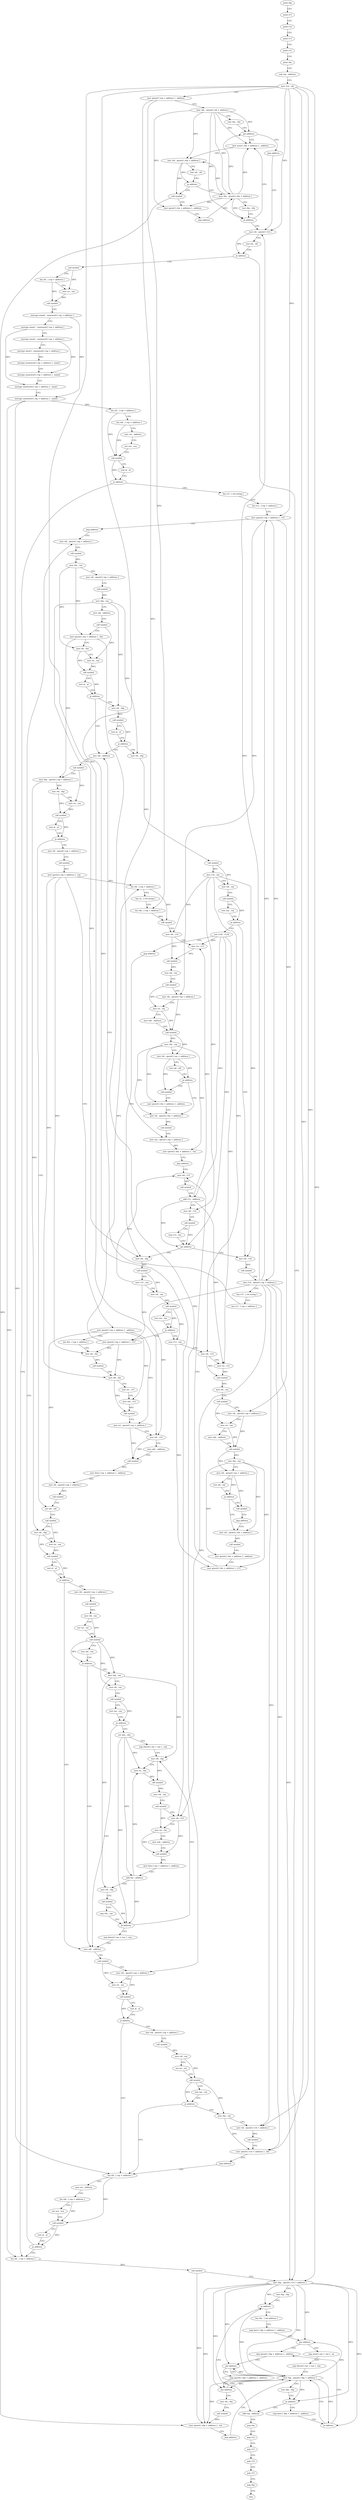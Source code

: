 digraph "func" {
"86240" [label = "push rbp" ]
"86241" [label = "push r15" ]
"86243" [label = "push r14" ]
"86245" [label = "push r13" ]
"86247" [label = "push r12" ]
"86249" [label = "push rbx" ]
"86250" [label = "sub rsp , address" ]
"86257" [label = "mov r14 , rdi" ]
"86260" [label = "mov qword [ rsp + address ] , address" ]
"86269" [label = "mov rbx , qword [ rdi + address ]" ]
"86273" [label = "test rbx , rbx" ]
"86276" [label = "jne address" ]
"86297" [label = "mov word [ rbx + address ] , address" ]
"86278" [label = "jmp address" ]
"86303" [label = "mov rdi , qword [ rbx + address ]" ]
"86307" [label = "test rdi , rdi" ]
"86310" [label = "je address" ]
"86288" [label = "mov rbx , qword [ rbx + address ]" ]
"86312" [label = "call symbol" ]
"86327" [label = "mov rdi , qword [ r14 ]" ]
"86292" [label = "test rbx , rbx" ]
"86295" [label = "je address" ]
"86317" [label = "mov qword [ rbx + address ] , address" ]
"86325" [label = "jmp address" ]
"86330" [label = "test rdi , rdi" ]
"86333" [label = "je address" ]
"87227" [label = "mov rbp , qword [ r14 + address ]" ]
"86339" [label = "call symbol" ]
"87231" [label = "test rbp , rbp" ]
"87234" [label = "je address" ]
"87307" [label = "add rsp , address" ]
"87236" [label = "lea rbx , [ rel address ]" ]
"86344" [label = "lea rdi , [ rsp + address ]" ]
"86349" [label = "mov rsi , rax" ]
"86352" [label = "call symbol" ]
"86357" [label = "movups xmm0 , xmmword [ rsp + address ]" ]
"86362" [label = "movups xmm1 , xmmword [ rsp + address ]" ]
"86367" [label = "movups xmm2 , xmmword [ rsp + address ]" ]
"86372" [label = "movups xmm3 , xmmword [ rsp + address ]" ]
"86377" [label = "movaps xmmword [ rsp + address ] , xmm3" ]
"86385" [label = "movaps xmmword [ rsp + address ] , xmm2" ]
"86393" [label = "movaps xmmword [ rsp + address ] , xmm1" ]
"86401" [label = "movaps xmmword [ rsp + address ] , xmm0" ]
"86406" [label = "lea rdi , [ rsp + address ]" ]
"86411" [label = "lea rdx , [ rsp + address ]" ]
"86416" [label = "mov esi , address" ]
"86421" [label = "xor ecx , ecx" ]
"86423" [label = "call symbol" ]
"86428" [label = "test al , al" ]
"86430" [label = "je address" ]
"87217" [label = "lea rdi , [ rsp + address ]" ]
"86436" [label = "lea r15 , [ rel string ]" ]
"87314" [label = "pop rbx" ]
"87315" [label = "pop r12" ]
"87317" [label = "pop r13" ]
"87319" [label = "pop r14" ]
"87321" [label = "pop r15" ]
"87323" [label = "pop rbp" ]
"87324" [label = "retn" ]
"87243" [label = "cmp byte [ rbp + address ] , address" ]
"87247" [label = "jne address" ]
"87279" [label = "cmp qword [ rbp + address ] , address" ]
"87249" [label = "nop word [ rax + rax ] , ax" ]
"87222" [label = "call symbol" ]
"86443" [label = "lea r12 , [ rsp + address ]" ]
"86448" [label = "mov qword [ rsp + address ] , r14" ]
"86453" [label = "jmp address" ]
"86494" [label = "mov rdi , qword [ rsp + address ]" ]
"87284" [label = "jne address" ]
"87264" [label = "mov rbp , qword [ rbp + address ]" ]
"87286" [label = "cmp qword [ rbp + address ] , address" ]
"87259" [label = "nop dword [ rax + rax ] , eax" ]
"86499" [label = "call symbol" ]
"86504" [label = "mov rbx , rax" ]
"86507" [label = "mov rdi , qword [ rsp + address ]" ]
"86512" [label = "call symbol" ]
"86517" [label = "mov rbp , rax" ]
"86520" [label = "mov edi , address" ]
"86525" [label = "call symbol" ]
"86530" [label = "mov qword [ rsp + address ] , rbx" ]
"86535" [label = "mov rdi , rbx" ]
"86538" [label = "mov rsi , rax" ]
"86541" [label = "call symbol" ]
"86546" [label = "test al , al" ]
"86548" [label = "je address" ]
"86889" [label = "mov edi , address" ]
"86554" [label = "mov rdi , rbp" ]
"87268" [label = "test rbp , rbp" ]
"87271" [label = "je address" ]
"87273" [label = "cmp byte [ rbp + address ] , address" ]
"87291" [label = "jne address" ]
"87293" [label = "mov rdi , rbx" ]
"87277" [label = "je address" ]
"86894" [label = "call symbol" ]
"86899" [label = "mov rbp , qword [ rsp + address ]" ]
"86904" [label = "mov rdi , rbp" ]
"86907" [label = "mov rsi , rax" ]
"86910" [label = "call symbol" ]
"86915" [label = "test al , al" ]
"86917" [label = "je address" ]
"87002" [label = "xor edi , edi" ]
"86919" [label = "mov rdi , qword [ rsp + address ]" ]
"86557" [label = "call symbol" ]
"86562" [label = "test al , al" ]
"86564" [label = "je address" ]
"86570" [label = "mov rdi , rbp" ]
"87296" [label = "call symbol" ]
"87301" [label = "mov qword [ rbp + address ] , rax" ]
"87305" [label = "jmp address" ]
"87004" [label = "call symbol" ]
"87009" [label = "mov rdi , rbp" ]
"87012" [label = "mov rsi , rax" ]
"87015" [label = "call symbol" ]
"87020" [label = "test al , al" ]
"87022" [label = "je address" ]
"87136" [label = "mov edi , address" ]
"87024" [label = "mov rdi , qword [ rsp + address ]" ]
"86924" [label = "call symbol" ]
"86929" [label = "mov qword [ rsp + address ] , rax" ]
"86934" [label = "mov qword [ rsp + address ] , address" ]
"86943" [label = "lea rbx , [ rsp + address ]" ]
"86948" [label = "mov rdi , rbx" ]
"86951" [label = "call symbol" ]
"86956" [label = "mov rdi , rbx" ]
"86959" [label = "mov rsi , r15" ]
"86962" [label = "mov rdx , r12" ]
"86965" [label = "call symbol" ]
"86970" [label = "mov rsi , qword [ rsp + address ]" ]
"86975" [label = "mov rdi , r14" ]
"86978" [label = "mov edx , address" ]
"86983" [label = "call symbol" ]
"86988" [label = "mov byte [ rax + address ] , address" ]
"86992" [label = "mov rdi , qword [ rsp + address ]" ]
"86997" [label = "call symbol" ]
"86573" [label = "call symbol" ]
"86578" [label = "mov r14 , rax" ]
"86581" [label = "mov rdi , rax" ]
"86584" [label = "call symbol" ]
"86589" [label = "test rax , rax" ]
"86592" [label = "je address" ]
"86864" [label = "mov rdi , r14" ]
"86598" [label = "xor r12d , r12d" ]
"87141" [label = "call symbol" ]
"87146" [label = "mov rdi , qword [ rsp + address ]" ]
"87151" [label = "mov rsi , rax" ]
"87154" [label = "call symbol" ]
"87159" [label = "test al , al" ]
"87161" [label = "je address" ]
"86464" [label = "lea rdi , [ rsp + address ]" ]
"87167" [label = "mov rdi , qword [ rsp + address ]" ]
"87029" [label = "call symbol" ]
"87034" [label = "mov rdi , rax" ]
"87037" [label = "xor esi , esi" ]
"87039" [label = "call symbol" ]
"87044" [label = "test rax , rax" ]
"87047" [label = "je address" ]
"87049" [label = "mov rbp , rax" ]
"86867" [label = "call symbol" ]
"86872" [label = "mov r14 , qword [ rsp + address ]" ]
"86877" [label = "lea r15 , [ rel string ]" ]
"86884" [label = "lea r12 , [ rsp + address ]" ]
"86601" [label = "jmp address" ]
"86658" [label = "mov rdi , rbp" ]
"86469" [label = "mov esi , address" ]
"86474" [label = "lea rdx , [ rsp + address ]" ]
"86479" [label = "xor ecx , ecx" ]
"86481" [label = "call symbol" ]
"86486" [label = "test al , al" ]
"86488" [label = "je address" ]
"87172" [label = "call symbol" ]
"87177" [label = "mov rdi , rax" ]
"87180" [label = "xor esi , esi" ]
"87182" [label = "call symbol" ]
"87187" [label = "test rax , rax" ]
"87190" [label = "je address" ]
"87196" [label = "mov rbx , rax" ]
"87052" [label = "mov rdi , rax" ]
"87055" [label = "call symbol" ]
"87060" [label = "test rax , rax" ]
"87063" [label = "je address" ]
"87065" [label = "xor ebx , ebx" ]
"86661" [label = "call symbol" ]
"86666" [label = "mov r15 , rax" ]
"86669" [label = "mov rdi , rax" ]
"86672" [label = "call symbol" ]
"86677" [label = "test rax , rax" ]
"86680" [label = "je address" ]
"86752" [label = "mov qword [ rsp + address ] , r15" ]
"86682" [label = "mov r13 , rax" ]
"87199" [label = "mov rdi , qword [ r14 + address ]" ]
"87203" [label = "call symbol" ]
"87208" [label = "mov qword [ r14 + address ] , rbx" ]
"87212" [label = "jmp address" ]
"87067" [label = "nop dword [ rax + rax ] , eax" ]
"87072" [label = "mov rdi , rbp" ]
"86757" [label = "lea rdi , [ rsp + address ]" ]
"86762" [label = "lea rsi , [ rel string ]" ]
"86769" [label = "lea rdx , [ rsp + address ]" ]
"86774" [label = "call symbol" ]
"86779" [label = "mov rdi , r14" ]
"86782" [label = "mov rsi , r12" ]
"86785" [label = "call symbol" ]
"86790" [label = "mov rdi , rax" ]
"86793" [label = "call symbol" ]
"86798" [label = "mov rdi , qword [ rsp + address ]" ]
"86803" [label = "mov rsi , rax" ]
"86806" [label = "mov edx , address" ]
"86811" [label = "call symbol" ]
"86816" [label = "mov rbx , rax" ]
"86819" [label = "mov rdi , qword [ rax + address ]" ]
"86823" [label = "test rdi , rdi" ]
"86826" [label = "je address" ]
"86841" [label = "mov rdi , qword [ rbx + address ]" ]
"86828" [label = "call symbol" ]
"86685" [label = "mov rdi , r14" ]
"86688" [label = "mov rsi , r12" ]
"86691" [label = "call symbol" ]
"86696" [label = "mov rdi , rax" ]
"86699" [label = "call symbol" ]
"86704" [label = "mov rdi , qword [ rsp + address ]" ]
"86709" [label = "mov rsi , rax" ]
"86712" [label = "mov edx , address" ]
"86717" [label = "call symbol" ]
"86722" [label = "mov rbx , rax" ]
"86725" [label = "mov rdi , qword [ rax + address ]" ]
"86729" [label = "test rdi , rdi" ]
"86732" [label = "je address" ]
"86608" [label = "mov rdi , qword [ rbx + address ]" ]
"86734" [label = "call symbol" ]
"87075" [label = "mov rsi , rbx" ]
"87078" [label = "call symbol" ]
"87083" [label = "mov rdi , rax" ]
"87086" [label = "call symbol" ]
"87091" [label = "mov rdi , r14" ]
"87094" [label = "mov rsi , rax" ]
"87097" [label = "mov edx , address" ]
"87102" [label = "call symbol" ]
"87107" [label = "mov byte [ rax + address ] , address" ]
"87111" [label = "add rbx , address" ]
"87115" [label = "mov rdi , rbp" ]
"87118" [label = "call symbol" ]
"87123" [label = "cmp rbx , rax" ]
"87126" [label = "jb address" ]
"87128" [label = "nop dword [ rax + rax ] , eax" ]
"86845" [label = "call symbol" ]
"86850" [label = "mov rax , qword [ rsp + address ]" ]
"86855" [label = "mov qword [ rbx + address ] , rax" ]
"86859" [label = "jmp address" ]
"86629" [label = "mov rdi , r15" ]
"86833" [label = "mov qword [ rbx + address ] , address" ]
"86612" [label = "call symbol" ]
"86617" [label = "mov qword [ rbx + address ] , address" ]
"86625" [label = "mov qword [ rbx + address ] , r13" ]
"86739" [label = "jmp address" ]
"86632" [label = "call symbol" ]
"86637" [label = "add r12 , address" ]
"86641" [label = "mov rdi , r14" ]
"86644" [label = "call symbol" ]
"86649" [label = "cmp r12 , rax" ]
"86652" [label = "jae address" ]
"86240" -> "86241" [ label = "CFG" ]
"86241" -> "86243" [ label = "CFG" ]
"86243" -> "86245" [ label = "CFG" ]
"86245" -> "86247" [ label = "CFG" ]
"86247" -> "86249" [ label = "CFG" ]
"86249" -> "86250" [ label = "CFG" ]
"86250" -> "86257" [ label = "CFG" ]
"86257" -> "86260" [ label = "CFG" ]
"86257" -> "86327" [ label = "DFG" ]
"86257" -> "87227" [ label = "DFG" ]
"86257" -> "86448" [ label = "DFG" ]
"86257" -> "86975" [ label = "DFG" ]
"86257" -> "87199" [ label = "DFG" ]
"86257" -> "87208" [ label = "DFG" ]
"86257" -> "87091" [ label = "DFG" ]
"86260" -> "86269" [ label = "CFG" ]
"86260" -> "86850" [ label = "DFG" ]
"86260" -> "86769" [ label = "DFG" ]
"86269" -> "86273" [ label = "CFG" ]
"86269" -> "86276" [ label = "DFG" ]
"86269" -> "86297" [ label = "DFG" ]
"86269" -> "86303" [ label = "DFG" ]
"86269" -> "86288" [ label = "DFG" ]
"86269" -> "86295" [ label = "DFG" ]
"86269" -> "86317" [ label = "DFG" ]
"86273" -> "86276" [ label = "CFG" ]
"86276" -> "86297" [ label = "CFG" ]
"86276" -> "86278" [ label = "CFG" ]
"86297" -> "86303" [ label = "CFG" ]
"86278" -> "86327" [ label = "CFG" ]
"86303" -> "86307" [ label = "CFG" ]
"86303" -> "86310" [ label = "DFG" ]
"86303" -> "86312" [ label = "DFG" ]
"86307" -> "86310" [ label = "CFG" ]
"86310" -> "86288" [ label = "CFG" ]
"86310" -> "86312" [ label = "CFG" ]
"86288" -> "86292" [ label = "CFG" ]
"86288" -> "86276" [ label = "DFG" ]
"86288" -> "86297" [ label = "DFG" ]
"86288" -> "86303" [ label = "DFG" ]
"86288" -> "86295" [ label = "DFG" ]
"86288" -> "86317" [ label = "DFG" ]
"86312" -> "86317" [ label = "CFG" ]
"86312" -> "87301" [ label = "DFG" ]
"86327" -> "86330" [ label = "CFG" ]
"86327" -> "86333" [ label = "DFG" ]
"86292" -> "86295" [ label = "CFG" ]
"86295" -> "86327" [ label = "CFG" ]
"86295" -> "86297" [ label = "CFG" ]
"86317" -> "86325" [ label = "CFG" ]
"86325" -> "86288" [ label = "CFG" ]
"86330" -> "86333" [ label = "CFG" ]
"86333" -> "87227" [ label = "CFG" ]
"86333" -> "86339" [ label = "CFG" ]
"87227" -> "87231" [ label = "CFG" ]
"87227" -> "87234" [ label = "DFG" ]
"87227" -> "87247" [ label = "DFG" ]
"87227" -> "87284" [ label = "DFG" ]
"87227" -> "87264" [ label = "DFG" ]
"87227" -> "87271" [ label = "DFG" ]
"87227" -> "87291" [ label = "DFG" ]
"87227" -> "87277" [ label = "DFG" ]
"87227" -> "87301" [ label = "DFG" ]
"86339" -> "86344" [ label = "CFG" ]
"86339" -> "86349" [ label = "DFG" ]
"87231" -> "87234" [ label = "CFG" ]
"87234" -> "87307" [ label = "CFG" ]
"87234" -> "87236" [ label = "CFG" ]
"87307" -> "87314" [ label = "CFG" ]
"87236" -> "87243" [ label = "CFG" ]
"86344" -> "86349" [ label = "CFG" ]
"86344" -> "86352" [ label = "DFG" ]
"86349" -> "86352" [ label = "DFG" ]
"86352" -> "86357" [ label = "CFG" ]
"86357" -> "86362" [ label = "CFG" ]
"86357" -> "86401" [ label = "DFG" ]
"86362" -> "86367" [ label = "CFG" ]
"86362" -> "86393" [ label = "DFG" ]
"86367" -> "86372" [ label = "CFG" ]
"86367" -> "86385" [ label = "DFG" ]
"86372" -> "86377" [ label = "DFG" ]
"86377" -> "86385" [ label = "CFG" ]
"86385" -> "86393" [ label = "CFG" ]
"86393" -> "86401" [ label = "CFG" ]
"86401" -> "86406" [ label = "DFG" ]
"86401" -> "87217" [ label = "DFG" ]
"86401" -> "86464" [ label = "DFG" ]
"86406" -> "86411" [ label = "CFG" ]
"86406" -> "86423" [ label = "DFG" ]
"86411" -> "86416" [ label = "CFG" ]
"86411" -> "86423" [ label = "DFG" ]
"86416" -> "86421" [ label = "CFG" ]
"86421" -> "86423" [ label = "CFG" ]
"86423" -> "86428" [ label = "CFG" ]
"86423" -> "86430" [ label = "DFG" ]
"86428" -> "86430" [ label = "CFG" ]
"86430" -> "87217" [ label = "CFG" ]
"86430" -> "86436" [ label = "CFG" ]
"87217" -> "87222" [ label = "DFG" ]
"86436" -> "86443" [ label = "CFG" ]
"87314" -> "87315" [ label = "CFG" ]
"87315" -> "87317" [ label = "CFG" ]
"87317" -> "87319" [ label = "CFG" ]
"87319" -> "87321" [ label = "CFG" ]
"87321" -> "87323" [ label = "CFG" ]
"87323" -> "87324" [ label = "CFG" ]
"87243" -> "87247" [ label = "CFG" ]
"87247" -> "87279" [ label = "CFG" ]
"87247" -> "87249" [ label = "CFG" ]
"87279" -> "87284" [ label = "CFG" ]
"87249" -> "87259" [ label = "CFG" ]
"87222" -> "87227" [ label = "CFG" ]
"87222" -> "87301" [ label = "DFG" ]
"86443" -> "86448" [ label = "CFG" ]
"86448" -> "86453" [ label = "CFG" ]
"86448" -> "86872" [ label = "DFG" ]
"86448" -> "86798" [ label = "DFG" ]
"86448" -> "86704" [ label = "DFG" ]
"86453" -> "86494" [ label = "CFG" ]
"86494" -> "86499" [ label = "CFG" ]
"87284" -> "87264" [ label = "CFG" ]
"87284" -> "87286" [ label = "CFG" ]
"87264" -> "87268" [ label = "CFG" ]
"87264" -> "87234" [ label = "DFG" ]
"87264" -> "87247" [ label = "DFG" ]
"87264" -> "87284" [ label = "DFG" ]
"87264" -> "87271" [ label = "DFG" ]
"87264" -> "87291" [ label = "DFG" ]
"87264" -> "87277" [ label = "DFG" ]
"87264" -> "87301" [ label = "DFG" ]
"87286" -> "87291" [ label = "CFG" ]
"87259" -> "87264" [ label = "CFG" ]
"86499" -> "86504" [ label = "DFG" ]
"86504" -> "86507" [ label = "CFG" ]
"86504" -> "86530" [ label = "DFG" ]
"86504" -> "86535" [ label = "DFG" ]
"86507" -> "86512" [ label = "CFG" ]
"86512" -> "86517" [ label = "DFG" ]
"86517" -> "86520" [ label = "CFG" ]
"86517" -> "86554" [ label = "DFG" ]
"86517" -> "86570" [ label = "DFG" ]
"86517" -> "86658" [ label = "DFG" ]
"86520" -> "86525" [ label = "CFG" ]
"86525" -> "86530" [ label = "CFG" ]
"86525" -> "86538" [ label = "DFG" ]
"86530" -> "86535" [ label = "CFG" ]
"86530" -> "86899" [ label = "DFG" ]
"86530" -> "87146" [ label = "DFG" ]
"86535" -> "86538" [ label = "CFG" ]
"86535" -> "86541" [ label = "DFG" ]
"86538" -> "86541" [ label = "DFG" ]
"86541" -> "86546" [ label = "CFG" ]
"86541" -> "86548" [ label = "DFG" ]
"86546" -> "86548" [ label = "CFG" ]
"86548" -> "86889" [ label = "CFG" ]
"86548" -> "86554" [ label = "CFG" ]
"86889" -> "86894" [ label = "CFG" ]
"86554" -> "86557" [ label = "DFG" ]
"87268" -> "87271" [ label = "CFG" ]
"87271" -> "87307" [ label = "CFG" ]
"87271" -> "87273" [ label = "CFG" ]
"87273" -> "87277" [ label = "CFG" ]
"87291" -> "87264" [ label = "CFG" ]
"87291" -> "87293" [ label = "CFG" ]
"87293" -> "87296" [ label = "CFG" ]
"87277" -> "87264" [ label = "CFG" ]
"87277" -> "87279" [ label = "CFG" ]
"86894" -> "86899" [ label = "CFG" ]
"86894" -> "86907" [ label = "DFG" ]
"86899" -> "86904" [ label = "DFG" ]
"86899" -> "87009" [ label = "DFG" ]
"86904" -> "86907" [ label = "CFG" ]
"86904" -> "86910" [ label = "DFG" ]
"86907" -> "86910" [ label = "DFG" ]
"86910" -> "86915" [ label = "CFG" ]
"86910" -> "86917" [ label = "DFG" ]
"86915" -> "86917" [ label = "CFG" ]
"86917" -> "87002" [ label = "CFG" ]
"86917" -> "86919" [ label = "CFG" ]
"87002" -> "87004" [ label = "CFG" ]
"86919" -> "86924" [ label = "CFG" ]
"86557" -> "86562" [ label = "CFG" ]
"86557" -> "86564" [ label = "DFG" ]
"86562" -> "86564" [ label = "CFG" ]
"86564" -> "86889" [ label = "CFG" ]
"86564" -> "86570" [ label = "CFG" ]
"86570" -> "86573" [ label = "DFG" ]
"87296" -> "87301" [ label = "DFG" ]
"87301" -> "87305" [ label = "CFG" ]
"87305" -> "87264" [ label = "CFG" ]
"87004" -> "87009" [ label = "CFG" ]
"87004" -> "87012" [ label = "DFG" ]
"87009" -> "87012" [ label = "CFG" ]
"87009" -> "87015" [ label = "DFG" ]
"87012" -> "87015" [ label = "DFG" ]
"87015" -> "87020" [ label = "CFG" ]
"87015" -> "87022" [ label = "DFG" ]
"87020" -> "87022" [ label = "CFG" ]
"87022" -> "87136" [ label = "CFG" ]
"87022" -> "87024" [ label = "CFG" ]
"87136" -> "87141" [ label = "CFG" ]
"87024" -> "87029" [ label = "CFG" ]
"86924" -> "86929" [ label = "DFG" ]
"86929" -> "86934" [ label = "CFG" ]
"86929" -> "86948" [ label = "DFG" ]
"86929" -> "86956" [ label = "DFG" ]
"86929" -> "86757" [ label = "DFG" ]
"86934" -> "86943" [ label = "CFG" ]
"86934" -> "86970" [ label = "DFG" ]
"86934" -> "86992" [ label = "DFG" ]
"86934" -> "86962" [ label = "DFG" ]
"86943" -> "86948" [ label = "CFG" ]
"86948" -> "86951" [ label = "DFG" ]
"86951" -> "86956" [ label = "CFG" ]
"86956" -> "86959" [ label = "CFG" ]
"86956" -> "86965" [ label = "DFG" ]
"86959" -> "86962" [ label = "CFG" ]
"86962" -> "86965" [ label = "DFG" ]
"86965" -> "86970" [ label = "CFG" ]
"86970" -> "86975" [ label = "CFG" ]
"86970" -> "86983" [ label = "DFG" ]
"86975" -> "86978" [ label = "CFG" ]
"86975" -> "86983" [ label = "DFG" ]
"86978" -> "86983" [ label = "CFG" ]
"86983" -> "86988" [ label = "DFG" ]
"86988" -> "86992" [ label = "CFG" ]
"86992" -> "86997" [ label = "DFG" ]
"86997" -> "87002" [ label = "CFG" ]
"86573" -> "86578" [ label = "DFG" ]
"86573" -> "86581" [ label = "DFG" ]
"86578" -> "86581" [ label = "CFG" ]
"86578" -> "86864" [ label = "DFG" ]
"86578" -> "86779" [ label = "DFG" ]
"86578" -> "86685" [ label = "DFG" ]
"86578" -> "86641" [ label = "DFG" ]
"86581" -> "86584" [ label = "CFG" ]
"86584" -> "86589" [ label = "CFG" ]
"86584" -> "86592" [ label = "DFG" ]
"86589" -> "86592" [ label = "CFG" ]
"86592" -> "86864" [ label = "CFG" ]
"86592" -> "86598" [ label = "CFG" ]
"86864" -> "86867" [ label = "DFG" ]
"86598" -> "86601" [ label = "CFG" ]
"86598" -> "86782" [ label = "DFG" ]
"86598" -> "86688" [ label = "DFG" ]
"86598" -> "86637" [ label = "DFG" ]
"86598" -> "86652" [ label = "DFG" ]
"87141" -> "87146" [ label = "CFG" ]
"87141" -> "87151" [ label = "DFG" ]
"87146" -> "87151" [ label = "CFG" ]
"87146" -> "87154" [ label = "DFG" ]
"87151" -> "87154" [ label = "DFG" ]
"87154" -> "87159" [ label = "CFG" ]
"87154" -> "87161" [ label = "DFG" ]
"87159" -> "87161" [ label = "CFG" ]
"87161" -> "86464" [ label = "CFG" ]
"87161" -> "87167" [ label = "CFG" ]
"86464" -> "86469" [ label = "CFG" ]
"86464" -> "86481" [ label = "DFG" ]
"87167" -> "87172" [ label = "CFG" ]
"87029" -> "87034" [ label = "DFG" ]
"87034" -> "87037" [ label = "CFG" ]
"87034" -> "87039" [ label = "DFG" ]
"87037" -> "87039" [ label = "CFG" ]
"87039" -> "87044" [ label = "CFG" ]
"87039" -> "87047" [ label = "DFG" ]
"87039" -> "87049" [ label = "DFG" ]
"87039" -> "87052" [ label = "DFG" ]
"87044" -> "87047" [ label = "CFG" ]
"87047" -> "87136" [ label = "CFG" ]
"87047" -> "87049" [ label = "CFG" ]
"87049" -> "87052" [ label = "CFG" ]
"87049" -> "87072" [ label = "DFG" ]
"87049" -> "87115" [ label = "DFG" ]
"86867" -> "86872" [ label = "CFG" ]
"86872" -> "86877" [ label = "CFG" ]
"86872" -> "86327" [ label = "DFG" ]
"86872" -> "87227" [ label = "DFG" ]
"86872" -> "86448" [ label = "DFG" ]
"86872" -> "86975" [ label = "DFG" ]
"86872" -> "87199" [ label = "DFG" ]
"86872" -> "87208" [ label = "DFG" ]
"86872" -> "87091" [ label = "DFG" ]
"86877" -> "86884" [ label = "CFG" ]
"86884" -> "86889" [ label = "CFG" ]
"86601" -> "86658" [ label = "CFG" ]
"86658" -> "86661" [ label = "DFG" ]
"86469" -> "86474" [ label = "CFG" ]
"86474" -> "86479" [ label = "CFG" ]
"86474" -> "86481" [ label = "DFG" ]
"86479" -> "86481" [ label = "CFG" ]
"86481" -> "86486" [ label = "CFG" ]
"86481" -> "86488" [ label = "DFG" ]
"86486" -> "86488" [ label = "CFG" ]
"86488" -> "87217" [ label = "CFG" ]
"86488" -> "86494" [ label = "CFG" ]
"87172" -> "87177" [ label = "DFG" ]
"87177" -> "87180" [ label = "CFG" ]
"87177" -> "87182" [ label = "DFG" ]
"87180" -> "87182" [ label = "CFG" ]
"87182" -> "87187" [ label = "CFG" ]
"87182" -> "87190" [ label = "DFG" ]
"87182" -> "87196" [ label = "DFG" ]
"87187" -> "87190" [ label = "CFG" ]
"87190" -> "86464" [ label = "CFG" ]
"87190" -> "87196" [ label = "CFG" ]
"87196" -> "87199" [ label = "CFG" ]
"87196" -> "87208" [ label = "DFG" ]
"87052" -> "87055" [ label = "CFG" ]
"87055" -> "87060" [ label = "CFG" ]
"87055" -> "87063" [ label = "DFG" ]
"87060" -> "87063" [ label = "CFG" ]
"87063" -> "87136" [ label = "CFG" ]
"87063" -> "87065" [ label = "CFG" ]
"87065" -> "87067" [ label = "CFG" ]
"87065" -> "87075" [ label = "DFG" ]
"87065" -> "87111" [ label = "DFG" ]
"87065" -> "87126" [ label = "DFG" ]
"86661" -> "86666" [ label = "DFG" ]
"86661" -> "86669" [ label = "DFG" ]
"86666" -> "86669" [ label = "CFG" ]
"86666" -> "86752" [ label = "DFG" ]
"86666" -> "86629" [ label = "DFG" ]
"86669" -> "86672" [ label = "DFG" ]
"86672" -> "86677" [ label = "CFG" ]
"86672" -> "86680" [ label = "DFG" ]
"86672" -> "86682" [ label = "DFG" ]
"86677" -> "86680" [ label = "CFG" ]
"86680" -> "86752" [ label = "CFG" ]
"86680" -> "86682" [ label = "CFG" ]
"86752" -> "86757" [ label = "DFG" ]
"86752" -> "86948" [ label = "DFG" ]
"86752" -> "86956" [ label = "DFG" ]
"86682" -> "86685" [ label = "CFG" ]
"86682" -> "86625" [ label = "DFG" ]
"87199" -> "87203" [ label = "DFG" ]
"87203" -> "87208" [ label = "CFG" ]
"87208" -> "87212" [ label = "CFG" ]
"87212" -> "86464" [ label = "CFG" ]
"87067" -> "87072" [ label = "CFG" ]
"87072" -> "87075" [ label = "CFG" ]
"87072" -> "87078" [ label = "DFG" ]
"86757" -> "86762" [ label = "CFG" ]
"86757" -> "86774" [ label = "DFG" ]
"86762" -> "86769" [ label = "CFG" ]
"86769" -> "86774" [ label = "DFG" ]
"86774" -> "86779" [ label = "CFG" ]
"86779" -> "86782" [ label = "CFG" ]
"86779" -> "86785" [ label = "DFG" ]
"86782" -> "86785" [ label = "DFG" ]
"86785" -> "86790" [ label = "DFG" ]
"86790" -> "86793" [ label = "CFG" ]
"86793" -> "86798" [ label = "CFG" ]
"86793" -> "86803" [ label = "DFG" ]
"86798" -> "86803" [ label = "CFG" ]
"86798" -> "86811" [ label = "DFG" ]
"86803" -> "86806" [ label = "CFG" ]
"86803" -> "86811" [ label = "DFG" ]
"86806" -> "86811" [ label = "CFG" ]
"86811" -> "86816" [ label = "DFG" ]
"86811" -> "86819" [ label = "DFG" ]
"86816" -> "86819" [ label = "CFG" ]
"86816" -> "86841" [ label = "DFG" ]
"86816" -> "86855" [ label = "DFG" ]
"86816" -> "86833" [ label = "DFG" ]
"86819" -> "86823" [ label = "CFG" ]
"86819" -> "86826" [ label = "DFG" ]
"86819" -> "86828" [ label = "DFG" ]
"86823" -> "86826" [ label = "CFG" ]
"86826" -> "86841" [ label = "CFG" ]
"86826" -> "86828" [ label = "CFG" ]
"86841" -> "86845" [ label = "DFG" ]
"86828" -> "86833" [ label = "CFG" ]
"86685" -> "86688" [ label = "CFG" ]
"86685" -> "86691" [ label = "DFG" ]
"86688" -> "86691" [ label = "DFG" ]
"86691" -> "86696" [ label = "DFG" ]
"86696" -> "86699" [ label = "CFG" ]
"86699" -> "86704" [ label = "CFG" ]
"86699" -> "86709" [ label = "DFG" ]
"86704" -> "86709" [ label = "CFG" ]
"86704" -> "86717" [ label = "DFG" ]
"86709" -> "86712" [ label = "CFG" ]
"86709" -> "86717" [ label = "DFG" ]
"86712" -> "86717" [ label = "CFG" ]
"86717" -> "86722" [ label = "DFG" ]
"86717" -> "86725" [ label = "DFG" ]
"86722" -> "86725" [ label = "CFG" ]
"86722" -> "86608" [ label = "DFG" ]
"86722" -> "86617" [ label = "DFG" ]
"86722" -> "86625" [ label = "DFG" ]
"86725" -> "86729" [ label = "CFG" ]
"86725" -> "86732" [ label = "DFG" ]
"86725" -> "86734" [ label = "DFG" ]
"86729" -> "86732" [ label = "CFG" ]
"86732" -> "86608" [ label = "CFG" ]
"86732" -> "86734" [ label = "CFG" ]
"86608" -> "86612" [ label = "DFG" ]
"86734" -> "86739" [ label = "CFG" ]
"87075" -> "87078" [ label = "DFG" ]
"87078" -> "87083" [ label = "DFG" ]
"87083" -> "87086" [ label = "CFG" ]
"87086" -> "87091" [ label = "CFG" ]
"87086" -> "87094" [ label = "DFG" ]
"87091" -> "87094" [ label = "CFG" ]
"87091" -> "87102" [ label = "DFG" ]
"87094" -> "87097" [ label = "CFG" ]
"87094" -> "87102" [ label = "DFG" ]
"87097" -> "87102" [ label = "CFG" ]
"87102" -> "87107" [ label = "DFG" ]
"87107" -> "87111" [ label = "CFG" ]
"87111" -> "87115" [ label = "CFG" ]
"87111" -> "87075" [ label = "DFG" ]
"87111" -> "87126" [ label = "DFG" ]
"87115" -> "87118" [ label = "CFG" ]
"87118" -> "87123" [ label = "CFG" ]
"87118" -> "87126" [ label = "DFG" ]
"87123" -> "87126" [ label = "CFG" ]
"87126" -> "87072" [ label = "CFG" ]
"87126" -> "87128" [ label = "CFG" ]
"87128" -> "87136" [ label = "CFG" ]
"86845" -> "86850" [ label = "CFG" ]
"86850" -> "86855" [ label = "DFG" ]
"86855" -> "86859" [ label = "CFG" ]
"86859" -> "86629" [ label = "CFG" ]
"86629" -> "86632" [ label = "DFG" ]
"86833" -> "86841" [ label = "CFG" ]
"86612" -> "86617" [ label = "CFG" ]
"86617" -> "86625" [ label = "CFG" ]
"86625" -> "86629" [ label = "CFG" ]
"86739" -> "86608" [ label = "CFG" ]
"86632" -> "86637" [ label = "CFG" ]
"86637" -> "86641" [ label = "CFG" ]
"86637" -> "86782" [ label = "DFG" ]
"86637" -> "86688" [ label = "DFG" ]
"86637" -> "86652" [ label = "DFG" ]
"86641" -> "86644" [ label = "CFG" ]
"86644" -> "86649" [ label = "CFG" ]
"86644" -> "86652" [ label = "DFG" ]
"86649" -> "86652" [ label = "CFG" ]
"86652" -> "86864" [ label = "CFG" ]
"86652" -> "86658" [ label = "CFG" ]
}
